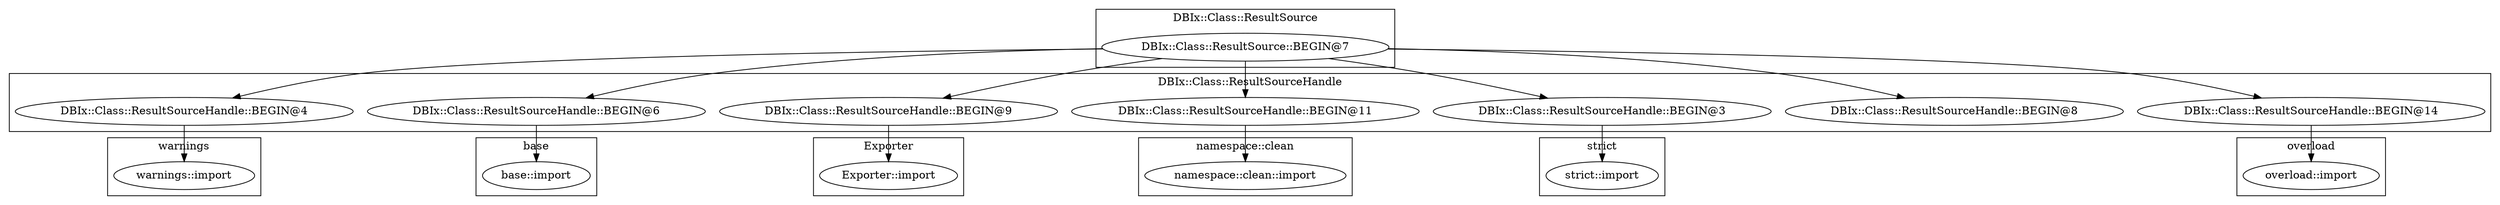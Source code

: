 digraph {
graph [overlap=false]
subgraph cluster_namespace_clean {
	label="namespace::clean";
	"namespace::clean::import";
}
subgraph cluster_base {
	label="base";
	"base::import";
}
subgraph cluster_Exporter {
	label="Exporter";
	"Exporter::import";
}
subgraph cluster_overload {
	label="overload";
	"overload::import";
}
subgraph cluster_DBIx_Class_ResultSource {
	label="DBIx::Class::ResultSource";
	"DBIx::Class::ResultSource::BEGIN@7";
}
subgraph cluster_DBIx_Class_ResultSourceHandle {
	label="DBIx::Class::ResultSourceHandle";
	"DBIx::Class::ResultSourceHandle::BEGIN@4";
	"DBIx::Class::ResultSourceHandle::BEGIN@8";
	"DBIx::Class::ResultSourceHandle::BEGIN@6";
	"DBIx::Class::ResultSourceHandle::BEGIN@9";
	"DBIx::Class::ResultSourceHandle::BEGIN@11";
	"DBIx::Class::ResultSourceHandle::BEGIN@3";
	"DBIx::Class::ResultSourceHandle::BEGIN@14";
}
subgraph cluster_warnings {
	label="warnings";
	"warnings::import";
}
subgraph cluster_strict {
	label="strict";
	"strict::import";
}
"DBIx::Class::ResultSource::BEGIN@7" -> "DBIx::Class::ResultSourceHandle::BEGIN@9";
"DBIx::Class::ResultSourceHandle::BEGIN@9" -> "Exporter::import";
"DBIx::Class::ResultSource::BEGIN@7" -> "DBIx::Class::ResultSourceHandle::BEGIN@11";
"DBIx::Class::ResultSourceHandle::BEGIN@6" -> "base::import";
"DBIx::Class::ResultSourceHandle::BEGIN@14" -> "overload::import";
"DBIx::Class::ResultSourceHandle::BEGIN@4" -> "warnings::import";
"DBIx::Class::ResultSource::BEGIN@7" -> "DBIx::Class::ResultSourceHandle::BEGIN@4";
"DBIx::Class::ResultSourceHandle::BEGIN@11" -> "namespace::clean::import";
"DBIx::Class::ResultSourceHandle::BEGIN@3" -> "strict::import";
"DBIx::Class::ResultSource::BEGIN@7" -> "DBIx::Class::ResultSourceHandle::BEGIN@3";
"DBIx::Class::ResultSource::BEGIN@7" -> "DBIx::Class::ResultSourceHandle::BEGIN@14";
"DBIx::Class::ResultSource::BEGIN@7" -> "DBIx::Class::ResultSourceHandle::BEGIN@6";
"DBIx::Class::ResultSource::BEGIN@7" -> "DBIx::Class::ResultSourceHandle::BEGIN@8";
}
